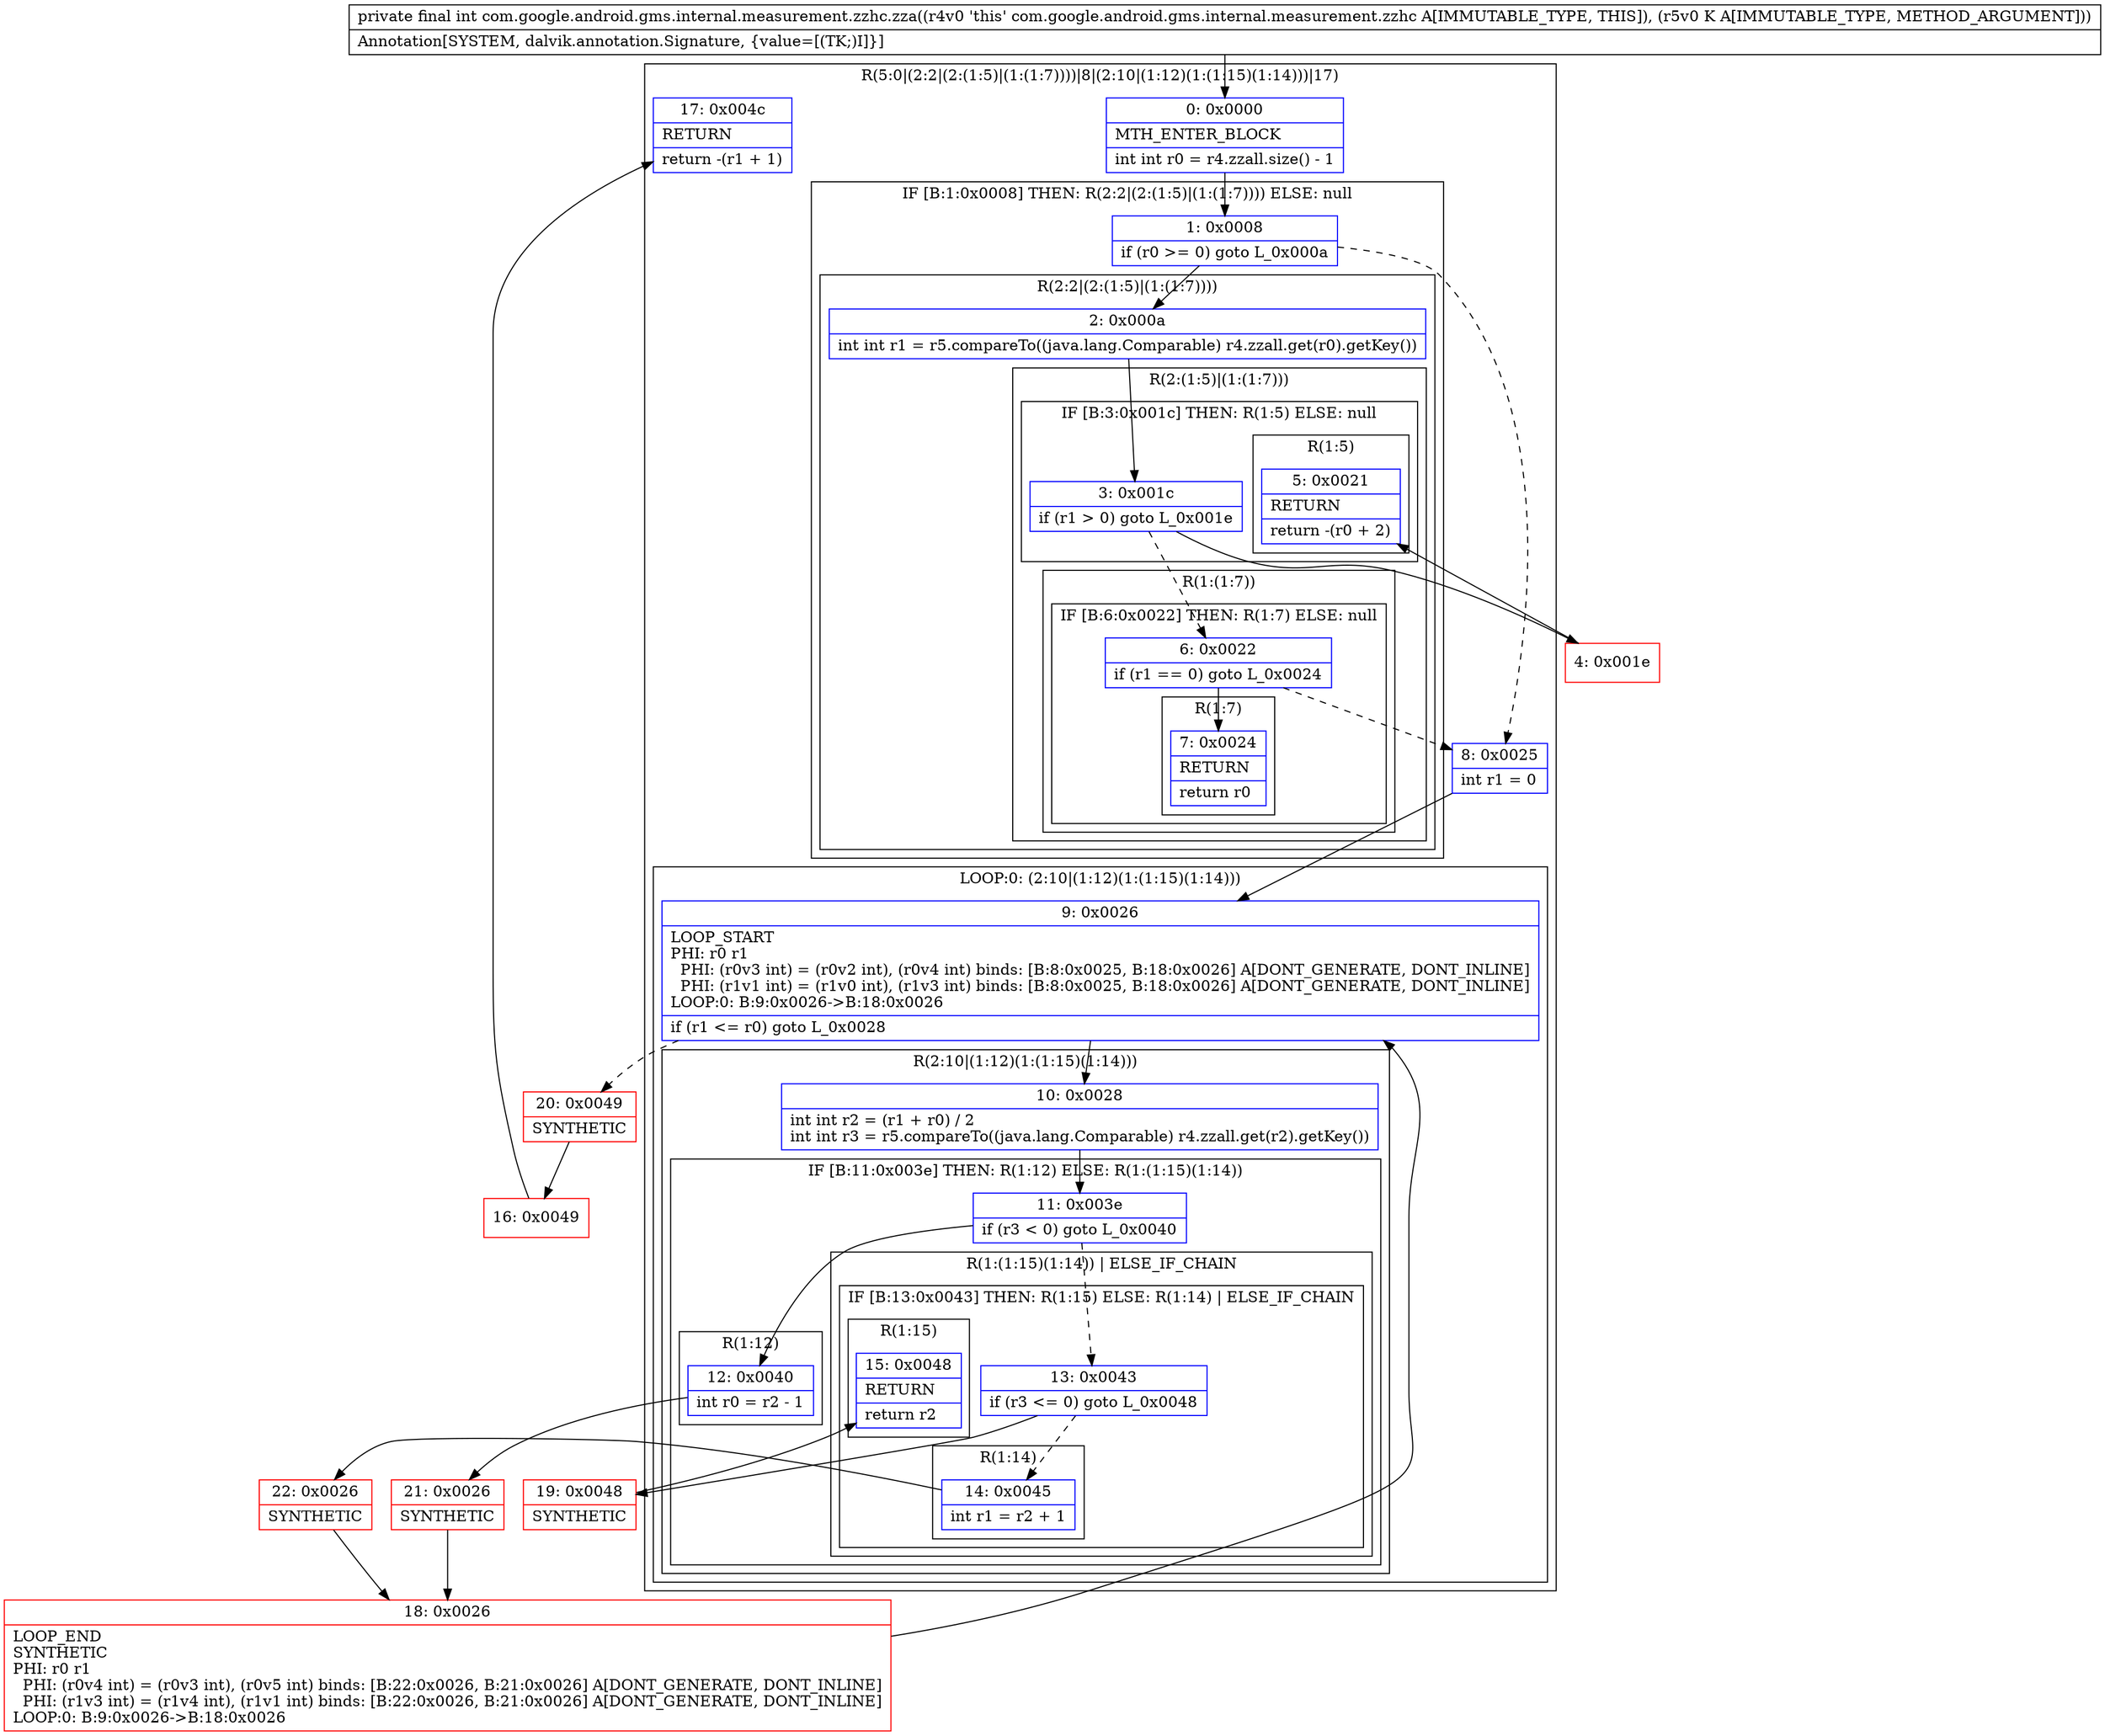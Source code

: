 digraph "CFG forcom.google.android.gms.internal.measurement.zzhc.zza(Ljava\/lang\/Comparable;)I" {
subgraph cluster_Region_1432706260 {
label = "R(5:0|(2:2|(2:(1:5)|(1:(1:7))))|8|(2:10|(1:12)(1:(1:15)(1:14)))|17)";
node [shape=record,color=blue];
Node_0 [shape=record,label="{0\:\ 0x0000|MTH_ENTER_BLOCK\l|int int r0 = r4.zzall.size() \- 1\l}"];
subgraph cluster_IfRegion_1925828630 {
label = "IF [B:1:0x0008] THEN: R(2:2|(2:(1:5)|(1:(1:7)))) ELSE: null";
node [shape=record,color=blue];
Node_1 [shape=record,label="{1\:\ 0x0008|if (r0 \>= 0) goto L_0x000a\l}"];
subgraph cluster_Region_1847549589 {
label = "R(2:2|(2:(1:5)|(1:(1:7))))";
node [shape=record,color=blue];
Node_2 [shape=record,label="{2\:\ 0x000a|int int r1 = r5.compareTo((java.lang.Comparable) r4.zzall.get(r0).getKey())\l}"];
subgraph cluster_Region_1276810087 {
label = "R(2:(1:5)|(1:(1:7)))";
node [shape=record,color=blue];
subgraph cluster_IfRegion_1940818614 {
label = "IF [B:3:0x001c] THEN: R(1:5) ELSE: null";
node [shape=record,color=blue];
Node_3 [shape=record,label="{3\:\ 0x001c|if (r1 \> 0) goto L_0x001e\l}"];
subgraph cluster_Region_300100734 {
label = "R(1:5)";
node [shape=record,color=blue];
Node_5 [shape=record,label="{5\:\ 0x0021|RETURN\l|return \-(r0 + 2)\l}"];
}
}
subgraph cluster_Region_669186350 {
label = "R(1:(1:7))";
node [shape=record,color=blue];
subgraph cluster_IfRegion_444475077 {
label = "IF [B:6:0x0022] THEN: R(1:7) ELSE: null";
node [shape=record,color=blue];
Node_6 [shape=record,label="{6\:\ 0x0022|if (r1 == 0) goto L_0x0024\l}"];
subgraph cluster_Region_201870767 {
label = "R(1:7)";
node [shape=record,color=blue];
Node_7 [shape=record,label="{7\:\ 0x0024|RETURN\l|return r0\l}"];
}
}
}
}
}
}
Node_8 [shape=record,label="{8\:\ 0x0025|int r1 = 0\l}"];
subgraph cluster_LoopRegion_821917016 {
label = "LOOP:0: (2:10|(1:12)(1:(1:15)(1:14)))";
node [shape=record,color=blue];
Node_9 [shape=record,label="{9\:\ 0x0026|LOOP_START\lPHI: r0 r1 \l  PHI: (r0v3 int) = (r0v2 int), (r0v4 int) binds: [B:8:0x0025, B:18:0x0026] A[DONT_GENERATE, DONT_INLINE]\l  PHI: (r1v1 int) = (r1v0 int), (r1v3 int) binds: [B:8:0x0025, B:18:0x0026] A[DONT_GENERATE, DONT_INLINE]\lLOOP:0: B:9:0x0026\-\>B:18:0x0026\l|if (r1 \<= r0) goto L_0x0028\l}"];
subgraph cluster_Region_612527652 {
label = "R(2:10|(1:12)(1:(1:15)(1:14)))";
node [shape=record,color=blue];
Node_10 [shape=record,label="{10\:\ 0x0028|int int r2 = (r1 + r0) \/ 2\lint int r3 = r5.compareTo((java.lang.Comparable) r4.zzall.get(r2).getKey())\l}"];
subgraph cluster_IfRegion_959286708 {
label = "IF [B:11:0x003e] THEN: R(1:12) ELSE: R(1:(1:15)(1:14))";
node [shape=record,color=blue];
Node_11 [shape=record,label="{11\:\ 0x003e|if (r3 \< 0) goto L_0x0040\l}"];
subgraph cluster_Region_1406785016 {
label = "R(1:12)";
node [shape=record,color=blue];
Node_12 [shape=record,label="{12\:\ 0x0040|int r0 = r2 \- 1\l}"];
}
subgraph cluster_Region_482521884 {
label = "R(1:(1:15)(1:14)) | ELSE_IF_CHAIN\l";
node [shape=record,color=blue];
subgraph cluster_IfRegion_241772539 {
label = "IF [B:13:0x0043] THEN: R(1:15) ELSE: R(1:14) | ELSE_IF_CHAIN\l";
node [shape=record,color=blue];
Node_13 [shape=record,label="{13\:\ 0x0043|if (r3 \<= 0) goto L_0x0048\l}"];
subgraph cluster_Region_1654743821 {
label = "R(1:15)";
node [shape=record,color=blue];
Node_15 [shape=record,label="{15\:\ 0x0048|RETURN\l|return r2\l}"];
}
subgraph cluster_Region_738862614 {
label = "R(1:14)";
node [shape=record,color=blue];
Node_14 [shape=record,label="{14\:\ 0x0045|int r1 = r2 + 1\l}"];
}
}
}
}
}
}
Node_17 [shape=record,label="{17\:\ 0x004c|RETURN\l|return \-(r1 + 1)\l}"];
}
Node_4 [shape=record,color=red,label="{4\:\ 0x001e}"];
Node_16 [shape=record,color=red,label="{16\:\ 0x0049}"];
Node_18 [shape=record,color=red,label="{18\:\ 0x0026|LOOP_END\lSYNTHETIC\lPHI: r0 r1 \l  PHI: (r0v4 int) = (r0v3 int), (r0v5 int) binds: [B:22:0x0026, B:21:0x0026] A[DONT_GENERATE, DONT_INLINE]\l  PHI: (r1v3 int) = (r1v4 int), (r1v1 int) binds: [B:22:0x0026, B:21:0x0026] A[DONT_GENERATE, DONT_INLINE]\lLOOP:0: B:9:0x0026\-\>B:18:0x0026\l}"];
Node_19 [shape=record,color=red,label="{19\:\ 0x0048|SYNTHETIC\l}"];
Node_20 [shape=record,color=red,label="{20\:\ 0x0049|SYNTHETIC\l}"];
Node_21 [shape=record,color=red,label="{21\:\ 0x0026|SYNTHETIC\l}"];
Node_22 [shape=record,color=red,label="{22\:\ 0x0026|SYNTHETIC\l}"];
MethodNode[shape=record,label="{private final int com.google.android.gms.internal.measurement.zzhc.zza((r4v0 'this' com.google.android.gms.internal.measurement.zzhc A[IMMUTABLE_TYPE, THIS]), (r5v0 K A[IMMUTABLE_TYPE, METHOD_ARGUMENT]))  | Annotation[SYSTEM, dalvik.annotation.Signature, \{value=[(TK;)I]\}]\l}"];
MethodNode -> Node_0;
Node_0 -> Node_1;
Node_1 -> Node_2;
Node_1 -> Node_8[style=dashed];
Node_2 -> Node_3;
Node_3 -> Node_4;
Node_3 -> Node_6[style=dashed];
Node_6 -> Node_7;
Node_6 -> Node_8[style=dashed];
Node_8 -> Node_9;
Node_9 -> Node_10;
Node_9 -> Node_20[style=dashed];
Node_10 -> Node_11;
Node_11 -> Node_12;
Node_11 -> Node_13[style=dashed];
Node_12 -> Node_21;
Node_13 -> Node_14[style=dashed];
Node_13 -> Node_19;
Node_14 -> Node_22;
Node_4 -> Node_5;
Node_16 -> Node_17;
Node_18 -> Node_9;
Node_19 -> Node_15;
Node_20 -> Node_16;
Node_21 -> Node_18;
Node_22 -> Node_18;
}

